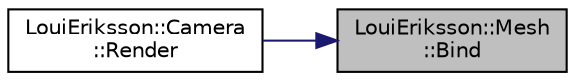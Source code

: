 digraph "LouiEriksson::Mesh::Bind"
{
 // LATEX_PDF_SIZE
  edge [fontname="Helvetica",fontsize="10",labelfontname="Helvetica",labelfontsize="10"];
  node [fontname="Helvetica",fontsize="10",shape=record];
  rankdir="RL";
  Node1 [label="LouiEriksson::Mesh\l::Bind",height=0.2,width=0.4,color="black", fillcolor="grey75", style="filled", fontcolor="black",tooltip="Bind the provided mesh."];
  Node1 -> Node2 [dir="back",color="midnightblue",fontsize="10",style="solid"];
  Node2 [label="LouiEriksson::Camera\l::Render",height=0.2,width=0.4,color="black", fillcolor="white", style="filled",URL="$class_loui_eriksson_1_1_camera.html#acb96e3b1e18dddebd14938b566552559",tooltip="Renders each Renderer using the Camera."];
}
